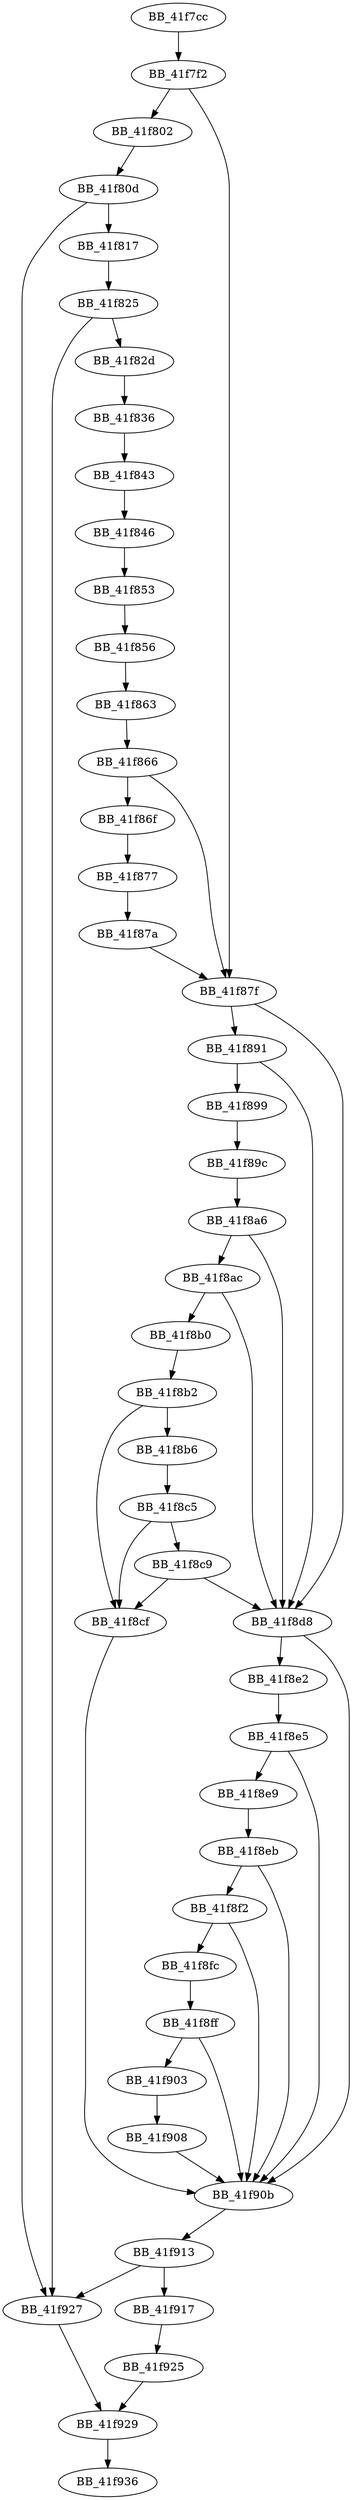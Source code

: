 DiGraph sub_41F7CC{
BB_41f7cc->BB_41f7f2
BB_41f7f2->BB_41f802
BB_41f7f2->BB_41f87f
BB_41f802->BB_41f80d
BB_41f80d->BB_41f817
BB_41f80d->BB_41f927
BB_41f817->BB_41f825
BB_41f825->BB_41f82d
BB_41f825->BB_41f927
BB_41f82d->BB_41f836
BB_41f836->BB_41f843
BB_41f843->BB_41f846
BB_41f846->BB_41f853
BB_41f853->BB_41f856
BB_41f856->BB_41f863
BB_41f863->BB_41f866
BB_41f866->BB_41f86f
BB_41f866->BB_41f87f
BB_41f86f->BB_41f877
BB_41f877->BB_41f87a
BB_41f87a->BB_41f87f
BB_41f87f->BB_41f891
BB_41f87f->BB_41f8d8
BB_41f891->BB_41f899
BB_41f891->BB_41f8d8
BB_41f899->BB_41f89c
BB_41f89c->BB_41f8a6
BB_41f8a6->BB_41f8ac
BB_41f8a6->BB_41f8d8
BB_41f8ac->BB_41f8b0
BB_41f8ac->BB_41f8d8
BB_41f8b0->BB_41f8b2
BB_41f8b2->BB_41f8b6
BB_41f8b2->BB_41f8cf
BB_41f8b6->BB_41f8c5
BB_41f8c5->BB_41f8c9
BB_41f8c5->BB_41f8cf
BB_41f8c9->BB_41f8cf
BB_41f8c9->BB_41f8d8
BB_41f8cf->BB_41f90b
BB_41f8d8->BB_41f8e2
BB_41f8d8->BB_41f90b
BB_41f8e2->BB_41f8e5
BB_41f8e5->BB_41f8e9
BB_41f8e5->BB_41f90b
BB_41f8e9->BB_41f8eb
BB_41f8eb->BB_41f8f2
BB_41f8eb->BB_41f90b
BB_41f8f2->BB_41f8fc
BB_41f8f2->BB_41f90b
BB_41f8fc->BB_41f8ff
BB_41f8ff->BB_41f903
BB_41f8ff->BB_41f90b
BB_41f903->BB_41f908
BB_41f908->BB_41f90b
BB_41f90b->BB_41f913
BB_41f913->BB_41f917
BB_41f913->BB_41f927
BB_41f917->BB_41f925
BB_41f925->BB_41f929
BB_41f927->BB_41f929
BB_41f929->BB_41f936
}

